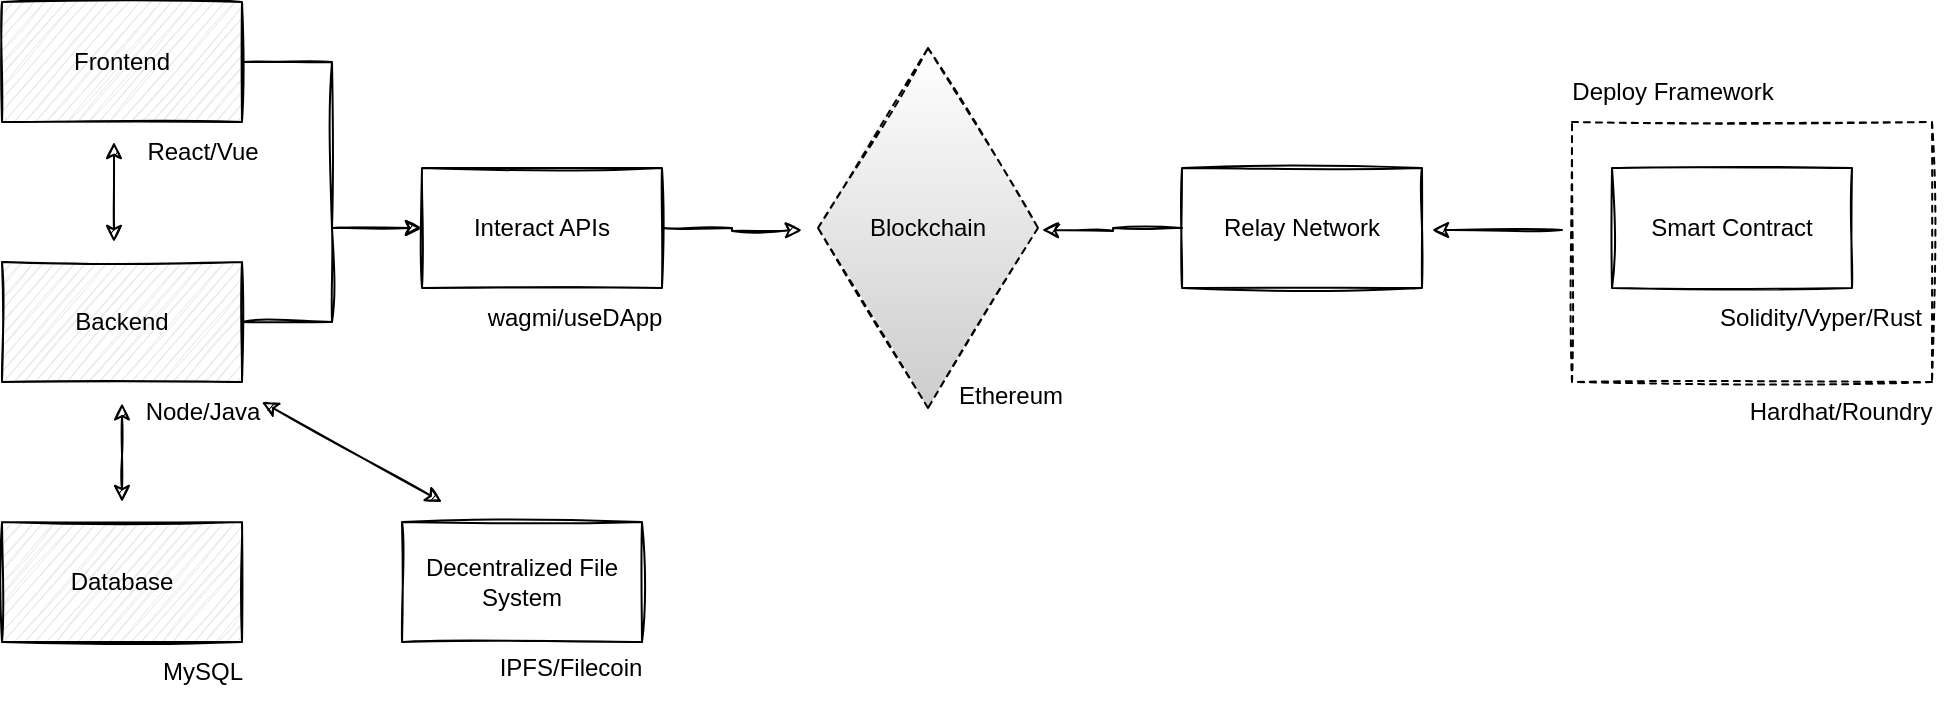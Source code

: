 <mxfile version="20.2.4" type="github">
  <diagram id="whdR0EjhrVvSz4rh9YMy" name="第 1 页">
    <mxGraphModel dx="1164" dy="1014" grid="1" gridSize="10" guides="1" tooltips="1" connect="1" arrows="1" fold="1" page="1" pageScale="1" pageWidth="827" pageHeight="1169" math="0" shadow="0">
      <root>
        <mxCell id="0" />
        <mxCell id="1" parent="0" />
        <mxCell id="41qKbRcmgnTt6UiBNlcD-38" style="edgeStyle=orthogonalEdgeStyle;rounded=0;sketch=1;orthogonalLoop=1;jettySize=auto;html=1;" parent="1" edge="1">
          <mxGeometry relative="1" as="geometry">
            <mxPoint x="815" y="234" as="targetPoint" />
            <mxPoint x="880" y="234" as="sourcePoint" />
          </mxGeometry>
        </mxCell>
        <mxCell id="41qKbRcmgnTt6UiBNlcD-12" value="Smart Contract" style="rounded=0;whiteSpace=wrap;html=1;sketch=1;dashed=1;" parent="1" vertex="1">
          <mxGeometry x="885" y="180" width="180" height="130" as="geometry" />
        </mxCell>
        <mxCell id="41qKbRcmgnTt6UiBNlcD-33" style="edgeStyle=orthogonalEdgeStyle;rounded=0;sketch=1;orthogonalLoop=1;jettySize=auto;html=1;entryX=0;entryY=0.5;entryDx=0;entryDy=0;" parent="1" source="41qKbRcmgnTt6UiBNlcD-1" target="41qKbRcmgnTt6UiBNlcD-26" edge="1">
          <mxGeometry relative="1" as="geometry" />
        </mxCell>
        <mxCell id="41qKbRcmgnTt6UiBNlcD-1" value="Frontend" style="rounded=0;whiteSpace=wrap;html=1;sketch=1;fillColor=#E6E6E6;" parent="1" vertex="1">
          <mxGeometry x="100" y="120" width="120" height="60" as="geometry" />
        </mxCell>
        <mxCell id="41qKbRcmgnTt6UiBNlcD-34" style="edgeStyle=orthogonalEdgeStyle;rounded=0;sketch=1;orthogonalLoop=1;jettySize=auto;html=1;entryX=0;entryY=0.5;entryDx=0;entryDy=0;" parent="1" source="41qKbRcmgnTt6UiBNlcD-2" target="41qKbRcmgnTt6UiBNlcD-26" edge="1">
          <mxGeometry relative="1" as="geometry" />
        </mxCell>
        <mxCell id="41qKbRcmgnTt6UiBNlcD-2" value="Backend" style="rounded=0;whiteSpace=wrap;html=1;sketch=1;fillColor=#E6E6E6;" parent="1" vertex="1">
          <mxGeometry x="100" y="250" width="120" height="60" as="geometry" />
        </mxCell>
        <mxCell id="41qKbRcmgnTt6UiBNlcD-3" value="Database" style="rounded=0;whiteSpace=wrap;html=1;sketch=1;fillColor=#E6E6E6;" parent="1" vertex="1">
          <mxGeometry x="100" y="380" width="120" height="60" as="geometry" />
        </mxCell>
        <mxCell id="41qKbRcmgnTt6UiBNlcD-4" value="React/Vue" style="text;html=1;align=center;verticalAlign=middle;resizable=0;points=[];autosize=1;strokeColor=none;fillColor=none;" parent="1" vertex="1">
          <mxGeometry x="160" y="180" width="80" height="30" as="geometry" />
        </mxCell>
        <mxCell id="41qKbRcmgnTt6UiBNlcD-5" value="Node/Java" style="text;html=1;align=center;verticalAlign=middle;resizable=0;points=[];autosize=1;strokeColor=none;fillColor=none;" parent="1" vertex="1">
          <mxGeometry x="160" y="310" width="80" height="30" as="geometry" />
        </mxCell>
        <mxCell id="41qKbRcmgnTt6UiBNlcD-6" value="MySQL" style="text;html=1;align=center;verticalAlign=middle;resizable=0;points=[];autosize=1;strokeColor=none;fillColor=none;" parent="1" vertex="1">
          <mxGeometry x="170" y="440" width="60" height="30" as="geometry" />
        </mxCell>
        <mxCell id="41qKbRcmgnTt6UiBNlcD-8" value="Ethereum" style="text;html=1;align=center;verticalAlign=middle;resizable=0;points=[];autosize=1;strokeColor=none;fillColor=none;" parent="1" vertex="1">
          <mxGeometry x="564" y="302" width="80" height="30" as="geometry" />
        </mxCell>
        <mxCell id="41qKbRcmgnTt6UiBNlcD-36" style="edgeStyle=orthogonalEdgeStyle;rounded=0;sketch=1;orthogonalLoop=1;jettySize=auto;html=1;" parent="1" source="41qKbRcmgnTt6UiBNlcD-9" edge="1">
          <mxGeometry relative="1" as="geometry">
            <mxPoint x="620" y="234" as="targetPoint" />
          </mxGeometry>
        </mxCell>
        <mxCell id="41qKbRcmgnTt6UiBNlcD-9" value="Relay Network" style="rounded=0;whiteSpace=wrap;html=1;sketch=1;" parent="1" vertex="1">
          <mxGeometry x="690" y="203" width="120" height="60" as="geometry" />
        </mxCell>
        <mxCell id="41qKbRcmgnTt6UiBNlcD-10" value="Smart Contract" style="rounded=0;whiteSpace=wrap;html=1;sketch=1;" parent="1" vertex="1">
          <mxGeometry x="905" y="203" width="120" height="60" as="geometry" />
        </mxCell>
        <mxCell id="41qKbRcmgnTt6UiBNlcD-11" value="Solidity/Vyper/Rust" style="text;html=1;align=center;verticalAlign=middle;resizable=0;points=[];autosize=1;strokeColor=none;fillColor=none;" parent="1" vertex="1">
          <mxGeometry x="949" y="263" width="120" height="30" as="geometry" />
        </mxCell>
        <mxCell id="41qKbRcmgnTt6UiBNlcD-13" value="Deploy Framework" style="text;html=1;align=center;verticalAlign=middle;resizable=0;points=[];autosize=1;strokeColor=none;fillColor=none;" parent="1" vertex="1">
          <mxGeometry x="875" y="150" width="120" height="30" as="geometry" />
        </mxCell>
        <mxCell id="41qKbRcmgnTt6UiBNlcD-14" value="Hardhat/Roundry" style="text;html=1;align=center;verticalAlign=middle;resizable=0;points=[];autosize=1;strokeColor=none;fillColor=none;" parent="1" vertex="1">
          <mxGeometry x="964" y="310" width="110" height="30" as="geometry" />
        </mxCell>
        <mxCell id="41qKbRcmgnTt6UiBNlcD-19" value="" style="endArrow=classic;startArrow=classic;html=1;rounded=0;sketch=1;" parent="1" edge="1">
          <mxGeometry width="50" height="50" relative="1" as="geometry">
            <mxPoint x="156" y="240" as="sourcePoint" />
            <mxPoint x="156" y="190" as="targetPoint" />
          </mxGeometry>
        </mxCell>
        <mxCell id="41qKbRcmgnTt6UiBNlcD-20" value="" style="endArrow=classic;startArrow=classic;html=1;rounded=0;sketch=1;entryX=-0.051;entryY=0.555;entryDx=0;entryDy=0;entryPerimeter=0;" parent="1" edge="1">
          <mxGeometry width="50" height="50" relative="1" as="geometry">
            <mxPoint x="160" y="370" as="sourcePoint" />
            <mxPoint x="160.0" y="320.65" as="targetPoint" />
          </mxGeometry>
        </mxCell>
        <mxCell id="41qKbRcmgnTt6UiBNlcD-23" value="Decentralized File System" style="rounded=0;whiteSpace=wrap;html=1;sketch=1;" parent="1" vertex="1">
          <mxGeometry x="300" y="380" width="120" height="60" as="geometry" />
        </mxCell>
        <mxCell id="41qKbRcmgnTt6UiBNlcD-24" value="" style="endArrow=classic;startArrow=classic;html=1;rounded=0;sketch=1;entryX=0.875;entryY=0.333;entryDx=0;entryDy=0;entryPerimeter=0;" parent="1" target="41qKbRcmgnTt6UiBNlcD-5" edge="1">
          <mxGeometry width="50" height="50" relative="1" as="geometry">
            <mxPoint x="320" y="370" as="sourcePoint" />
            <mxPoint x="170.0" y="330.65" as="targetPoint" />
          </mxGeometry>
        </mxCell>
        <mxCell id="41qKbRcmgnTt6UiBNlcD-25" value="IPFS/Filecoin" style="text;html=1;align=center;verticalAlign=middle;resizable=0;points=[];autosize=1;strokeColor=none;fillColor=none;" parent="1" vertex="1">
          <mxGeometry x="339" y="438" width="90" height="30" as="geometry" />
        </mxCell>
        <mxCell id="41qKbRcmgnTt6UiBNlcD-35" style="edgeStyle=orthogonalEdgeStyle;rounded=0;sketch=1;orthogonalLoop=1;jettySize=auto;html=1;entryX=0;entryY=0.5;entryDx=0;entryDy=0;" parent="1" source="41qKbRcmgnTt6UiBNlcD-26" edge="1">
          <mxGeometry relative="1" as="geometry">
            <mxPoint x="500" y="234" as="targetPoint" />
          </mxGeometry>
        </mxCell>
        <mxCell id="41qKbRcmgnTt6UiBNlcD-26" value="Interact APIs" style="rounded=0;whiteSpace=wrap;html=1;sketch=1;" parent="1" vertex="1">
          <mxGeometry x="310" y="203" width="120" height="60" as="geometry" />
        </mxCell>
        <mxCell id="41qKbRcmgnTt6UiBNlcD-27" value="wagmi/useDApp" style="text;html=1;align=center;verticalAlign=middle;resizable=0;points=[];autosize=1;strokeColor=none;fillColor=none;" parent="1" vertex="1">
          <mxGeometry x="331" y="263" width="110" height="30" as="geometry" />
        </mxCell>
        <mxCell id="41qKbRcmgnTt6UiBNlcD-40" value="Blockchain" style="rhombus;whiteSpace=wrap;html=1;dashed=1;sketch=1;fillColor=#FFFFFF;fillStyle=auto;gradientColor=#CCCCCC;" parent="1" vertex="1">
          <mxGeometry x="508" y="143" width="110" height="180" as="geometry" />
        </mxCell>
      </root>
    </mxGraphModel>
  </diagram>
</mxfile>

